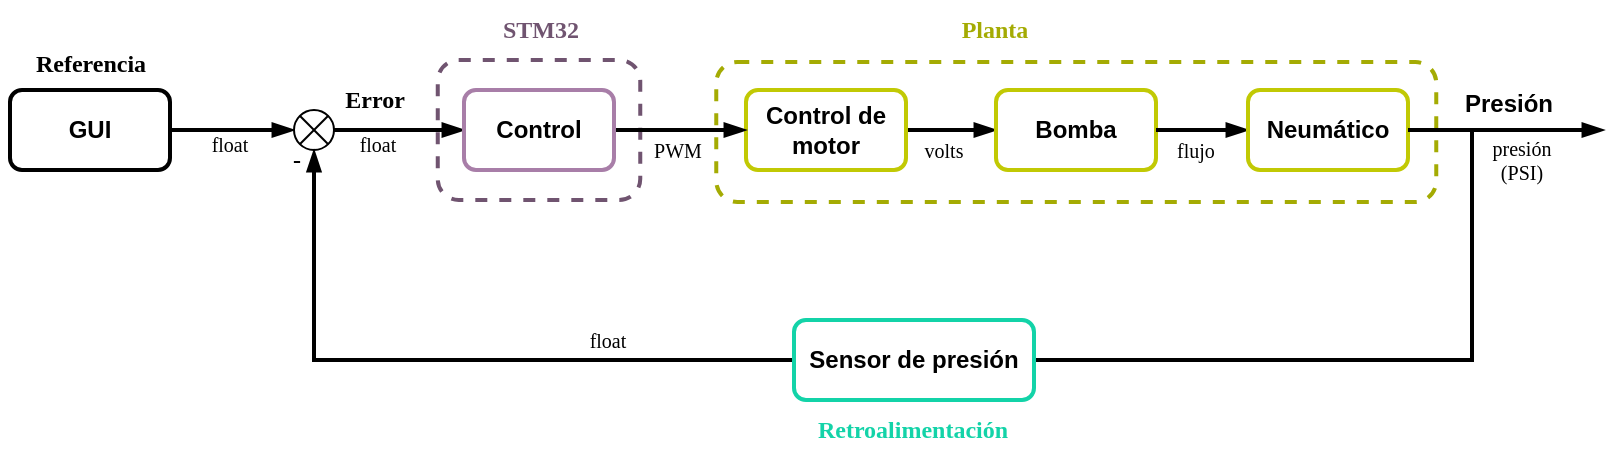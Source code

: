 <mxfile version="20.2.3" type="device" pages="2"><diagram id="Qm16Ai9kDn9GfH8aVvG9" name="Página-1"><mxGraphModel dx="931" dy="401" grid="0" gridSize="10" guides="1" tooltips="1" connect="1" arrows="1" fold="1" page="1" pageScale="1" pageWidth="827" pageHeight="1169" math="0" shadow="0"><root><mxCell id="0"/><mxCell id="1" parent="0"/><mxCell id="a2cnUPm3MBZ0LhRxrz8J-18" value="" style="rounded=1;whiteSpace=wrap;html=1;strokeWidth=2;dashed=1;strokeColor=#A4AB03;" parent="1" vertex="1"><mxGeometry x="366.13" y="61" width="360" height="70" as="geometry"/></mxCell><mxCell id="a2cnUPm3MBZ0LhRxrz8J-3" value="" style="rounded=1;whiteSpace=wrap;html=1;strokeWidth=2;dashed=1;strokeColor=#705470;" parent="1" vertex="1"><mxGeometry x="226.88" y="60" width="101.25" height="70" as="geometry"/></mxCell><mxCell id="2Qx-hXVOx3dqvqDf-om5-1" value="" style="endArrow=blockThin;html=1;rounded=0;endFill=1;strokeWidth=2;exitX=1;exitY=0.5;exitDx=0;exitDy=0;" parent="1" source="2Qx-hXVOx3dqvqDf-om5-18" edge="1"><mxGeometry width="50" height="50" relative="1" as="geometry"><mxPoint x="115" y="95" as="sourcePoint"/><mxPoint x="155" y="95" as="targetPoint"/></mxGeometry></mxCell><mxCell id="2Qx-hXVOx3dqvqDf-om5-15" style="edgeStyle=orthogonalEdgeStyle;rounded=0;orthogonalLoop=1;jettySize=auto;html=1;entryX=0;entryY=0.5;entryDx=0;entryDy=0;endArrow=blockThin;endFill=1;exitX=1;exitY=0.5;exitDx=0;exitDy=0;strokeWidth=2;" parent="1" source="2Qx-hXVOx3dqvqDf-om5-2" target="2Qx-hXVOx3dqvqDf-om5-6" edge="1"><mxGeometry relative="1" as="geometry"><mxPoint x="425" y="95" as="sourcePoint"/></mxGeometry></mxCell><mxCell id="2Qx-hXVOx3dqvqDf-om5-2" value="Control de motor" style="rounded=1;whiteSpace=wrap;html=1;strokeWidth=2;fontStyle=1;strokeColor=#C1C904;" parent="1" vertex="1"><mxGeometry x="381" y="75" width="80" height="40" as="geometry"/></mxCell><mxCell id="2Qx-hXVOx3dqvqDf-om5-3" value="" style="shape=sumEllipse;perimeter=ellipsePerimeter;whiteSpace=wrap;html=1;backgroundOutline=1;fontSize=19;" parent="1" vertex="1"><mxGeometry x="155" y="85" width="20" height="20" as="geometry"/></mxCell><mxCell id="2Qx-hXVOx3dqvqDf-om5-4" value="" style="endArrow=blockThin;html=1;rounded=0;endFill=1;exitX=1;exitY=0.5;exitDx=0;exitDy=0;entryX=0;entryY=0.5;entryDx=0;entryDy=0;strokeWidth=2;" parent="1" source="2Qx-hXVOx3dqvqDf-om5-3" target="2Qx-hXVOx3dqvqDf-om5-24" edge="1"><mxGeometry width="50" height="50" relative="1" as="geometry"><mxPoint x="175" y="94.84" as="sourcePoint"/><mxPoint x="215" y="94.84" as="targetPoint"/><Array as="points"/></mxGeometry></mxCell><mxCell id="2Qx-hXVOx3dqvqDf-om5-6" value="Bomba" style="rounded=1;whiteSpace=wrap;html=1;strokeWidth=2;fontStyle=1;strokeColor=#C1C904;" parent="1" vertex="1"><mxGeometry x="506" y="75" width="80" height="40" as="geometry"/></mxCell><mxCell id="2Qx-hXVOx3dqvqDf-om5-7" value="" style="endArrow=blockThin;html=1;rounded=0;endFill=1;strokeWidth=2;exitX=1;exitY=0.5;exitDx=0;exitDy=0;entryX=0;entryY=0.5;entryDx=0;entryDy=0;" parent="1" source="2Qx-hXVOx3dqvqDf-om5-6" target="a2cnUPm3MBZ0LhRxrz8J-7" edge="1"><mxGeometry width="50" height="50" relative="1" as="geometry"><mxPoint x="555" y="95.1" as="sourcePoint"/><mxPoint x="575" y="95" as="targetPoint"/></mxGeometry></mxCell><mxCell id="2Qx-hXVOx3dqvqDf-om5-10" style="edgeStyle=orthogonalEdgeStyle;rounded=0;orthogonalLoop=1;jettySize=auto;html=1;exitX=0;exitY=0.5;exitDx=0;exitDy=0;entryX=0.5;entryY=1;entryDx=0;entryDy=0;endArrow=blockThin;endFill=1;strokeWidth=2;" parent="1" source="2Qx-hXVOx3dqvqDf-om5-8" target="2Qx-hXVOx3dqvqDf-om5-3" edge="1"><mxGeometry relative="1" as="geometry"/></mxCell><mxCell id="2Qx-hXVOx3dqvqDf-om5-27" style="edgeStyle=orthogonalEdgeStyle;rounded=0;orthogonalLoop=1;jettySize=auto;html=1;exitX=1;exitY=0.5;exitDx=0;exitDy=0;endArrow=none;endFill=0;strokeWidth=2;" parent="1" source="2Qx-hXVOx3dqvqDf-om5-8" edge="1"><mxGeometry relative="1" as="geometry"><mxPoint x="685" y="95" as="targetPoint"/><Array as="points"><mxPoint x="744" y="210"/><mxPoint x="744" y="95"/></Array></mxGeometry></mxCell><mxCell id="2Qx-hXVOx3dqvqDf-om5-8" value="Sensor de presión" style="rounded=1;whiteSpace=wrap;html=1;strokeWidth=2;fontStyle=1;strokeColor=#13D3A8;" parent="1" vertex="1"><mxGeometry x="405" y="190" width="120" height="40" as="geometry"/></mxCell><mxCell id="2Qx-hXVOx3dqvqDf-om5-18" value="GUI" style="rounded=1;whiteSpace=wrap;html=1;strokeWidth=2;fontStyle=1" parent="1" vertex="1"><mxGeometry x="13" y="75" width="80" height="40" as="geometry"/></mxCell><mxCell id="2Qx-hXVOx3dqvqDf-om5-20" value="Presión" style="text;html=1;align=center;verticalAlign=middle;resizable=0;points=[];autosize=1;strokeColor=none;fillColor=none;fontStyle=1" parent="1" vertex="1"><mxGeometry x="727" y="67" width="70" height="30" as="geometry"/></mxCell><mxCell id="2Qx-hXVOx3dqvqDf-om5-21" value="Referencia" style="text;html=1;align=center;verticalAlign=middle;resizable=0;points=[];autosize=1;strokeColor=none;fillColor=none;fontFamily=Tahoma;fontStyle=1" parent="1" vertex="1"><mxGeometry x="8" y="47" width="90" height="30" as="geometry"/></mxCell><mxCell id="2Qx-hXVOx3dqvqDf-om5-22" value="Error" style="text;html=1;align=center;verticalAlign=middle;resizable=0;points=[];autosize=1;strokeColor=none;fillColor=none;fontFamily=Tahoma;fontStyle=1" parent="1" vertex="1"><mxGeometry x="171" y="67" width="48" height="26" as="geometry"/></mxCell><mxCell id="2Qx-hXVOx3dqvqDf-om5-28" style="edgeStyle=orthogonalEdgeStyle;rounded=0;orthogonalLoop=1;jettySize=auto;html=1;exitX=1;exitY=0.5;exitDx=0;exitDy=0;entryX=0;entryY=0.5;entryDx=0;entryDy=0;endArrow=blockThin;endFill=1;strokeWidth=2;" parent="1" source="2Qx-hXVOx3dqvqDf-om5-24" target="2Qx-hXVOx3dqvqDf-om5-2" edge="1"><mxGeometry relative="1" as="geometry"/></mxCell><mxCell id="2Qx-hXVOx3dqvqDf-om5-24" value="Control" style="rounded=1;whiteSpace=wrap;html=1;strokeWidth=2;fontStyle=1;strokeColor=#A87EA8;" parent="1" vertex="1"><mxGeometry x="240" y="75" width="75" height="40" as="geometry"/></mxCell><mxCell id="a2cnUPm3MBZ0LhRxrz8J-5" value="STM32" style="text;html=1;align=center;verticalAlign=middle;resizable=0;points=[];autosize=1;strokeColor=none;fillColor=none;fontFamily=Tahoma;fontStyle=1;fontColor=#705470;" parent="1" vertex="1"><mxGeometry x="247.5" y="30" width="60" height="30" as="geometry"/></mxCell><mxCell id="a2cnUPm3MBZ0LhRxrz8J-7" value="Neumático" style="rounded=1;whiteSpace=wrap;html=1;strokeWidth=2;fontStyle=1;strokeColor=#C1C904;" parent="1" vertex="1"><mxGeometry x="632" y="75" width="80" height="40" as="geometry"/></mxCell><mxCell id="a2cnUPm3MBZ0LhRxrz8J-17" value="" style="endArrow=blockThin;html=1;rounded=0;endFill=1;strokeWidth=2;exitX=1;exitY=0.5;exitDx=0;exitDy=0;" parent="1" source="a2cnUPm3MBZ0LhRxrz8J-7" edge="1"><mxGeometry width="50" height="50" relative="1" as="geometry"><mxPoint x="655" y="119.97" as="sourcePoint"/><mxPoint x="810" y="95" as="targetPoint"/></mxGeometry></mxCell><mxCell id="a2cnUPm3MBZ0LhRxrz8J-19" value="Planta" style="text;html=1;align=center;verticalAlign=middle;resizable=0;points=[];autosize=1;strokeColor=none;fillColor=none;fontFamily=Tahoma;fontStyle=1;fontColor=#A4AB03;" parent="1" vertex="1"><mxGeometry x="475" y="30" width="60" height="30" as="geometry"/></mxCell><mxCell id="a2cnUPm3MBZ0LhRxrz8J-20" value="Retroalimentación" style="text;html=1;align=center;verticalAlign=middle;resizable=0;points=[];autosize=1;strokeColor=none;fillColor=none;fontFamily=Tahoma;fontStyle=1;fontColor=#13D3A8;" parent="1" vertex="1"><mxGeometry x="399" y="230" width="130" height="30" as="geometry"/></mxCell><mxCell id="a2cnUPm3MBZ0LhRxrz8J-21" value="-" style="text;html=1;align=center;verticalAlign=middle;resizable=0;points=[];autosize=1;strokeColor=none;fillColor=none;fontFamily=Tahoma;fontStyle=1" parent="1" vertex="1"><mxGeometry x="141" y="95" width="30" height="30" as="geometry"/></mxCell><mxCell id="vkhEgLnLkQiEUcB35l6g-1" value="float" style="text;html=1;strokeColor=none;fillColor=none;align=center;verticalAlign=middle;whiteSpace=wrap;rounded=0;fontStyle=0;fontSize=10;fontFamily=Verdana;" parent="1" vertex="1"><mxGeometry x="93" y="87" width="60" height="30" as="geometry"/></mxCell><mxCell id="vkhEgLnLkQiEUcB35l6g-2" value="float" style="text;html=1;strokeColor=none;fillColor=none;align=center;verticalAlign=middle;whiteSpace=wrap;rounded=0;fontStyle=0;fontSize=10;fontFamily=Verdana;" parent="1" vertex="1"><mxGeometry x="166.88" y="87" width="60" height="30" as="geometry"/></mxCell><mxCell id="vkhEgLnLkQiEUcB35l6g-3" value="PWM" style="text;html=1;strokeColor=none;fillColor=none;align=center;verticalAlign=middle;whiteSpace=wrap;rounded=0;fontStyle=0;fontSize=10;fontFamily=Verdana;" parent="1" vertex="1"><mxGeometry x="316.5" y="90" width="60" height="30" as="geometry"/></mxCell><mxCell id="vkhEgLnLkQiEUcB35l6g-4" value="volts" style="text;html=1;strokeColor=none;fillColor=none;align=center;verticalAlign=middle;whiteSpace=wrap;rounded=0;fontStyle=0;fontSize=10;fontFamily=Verdana;" parent="1" vertex="1"><mxGeometry x="450" y="96.5" width="60" height="17" as="geometry"/></mxCell><mxCell id="vkhEgLnLkQiEUcB35l6g-5" value="flujo" style="text;html=1;strokeColor=none;fillColor=none;align=center;verticalAlign=middle;whiteSpace=wrap;rounded=0;fontStyle=0;fontSize=10;fontFamily=Verdana;" parent="1" vertex="1"><mxGeometry x="576" y="90" width="60" height="30" as="geometry"/></mxCell><mxCell id="vkhEgLnLkQiEUcB35l6g-6" value="presión&lt;br&gt;(PSI)" style="text;html=1;strokeColor=none;fillColor=none;align=center;verticalAlign=middle;whiteSpace=wrap;rounded=0;fontStyle=0;fontSize=10;fontFamily=Verdana;" parent="1" vertex="1"><mxGeometry x="739" y="95" width="60" height="30" as="geometry"/></mxCell><mxCell id="vkhEgLnLkQiEUcB35l6g-7" value="float" style="text;html=1;strokeColor=none;fillColor=none;align=center;verticalAlign=middle;whiteSpace=wrap;rounded=0;fontStyle=0;fontSize=10;fontFamily=Verdana;" parent="1" vertex="1"><mxGeometry x="282" y="185" width="60" height="30" as="geometry"/></mxCell></root></mxGraphModel></diagram><diagram id="eJUAuKgHEO6fIL6UWya0" name="Diagrama de flujo"><mxGraphModel dx="2980" dy="1282" grid="1" gridSize="10" guides="1" tooltips="1" connect="1" arrows="1" fold="1" page="1" pageScale="1" pageWidth="827" pageHeight="1169" math="0" shadow="0"><root><mxCell id="0"/><mxCell id="1" parent="0"/><mxCell id="GYi1lg3iRMYWfuYKlWBZ-1" style="edgeStyle=orthogonalEdgeStyle;rounded=0;orthogonalLoop=1;jettySize=auto;html=1;entryX=0.5;entryY=0;entryDx=0;entryDy=0;fontFamily=Verdana;fontSize=10;strokeWidth=2;" edge="1" parent="1" source="GYi1lg3iRMYWfuYKlWBZ-2" target="GYi1lg3iRMYWfuYKlWBZ-4"><mxGeometry relative="1" as="geometry"/></mxCell><mxCell id="GYi1lg3iRMYWfuYKlWBZ-2" value="Inicio" style="ellipse;whiteSpace=wrap;html=1;strokeWidth=2;fontFamily=Helvetica;fontSize=12;fontStyle=1;fillColor=#e1d5e7;strokeColor=#9673a6;" vertex="1" parent="1"><mxGeometry x="279.5" y="140" width="81" height="40" as="geometry"/></mxCell><mxCell id="GYi1lg3iRMYWfuYKlWBZ-3" style="edgeStyle=orthogonalEdgeStyle;rounded=0;orthogonalLoop=1;jettySize=auto;html=1;exitX=0.5;exitY=1;exitDx=0;exitDy=0;entryX=0.5;entryY=0;entryDx=0;entryDy=0;fontFamily=Verdana;fontSize=10;strokeWidth=2;" edge="1" parent="1" source="GYi1lg3iRMYWfuYKlWBZ-4" target="GYi1lg3iRMYWfuYKlWBZ-6"><mxGeometry relative="1" as="geometry"/></mxCell><mxCell id="GYi1lg3iRMYWfuYKlWBZ-4" value="Ingreso de la referencia por medio del GUI" style="shape=parallelogram;perimeter=parallelogramPerimeter;whiteSpace=wrap;html=1;fixedSize=1;strokeWidth=2;fontFamily=Helvetica;fontSize=12;fontStyle=1;size=10.5;fillColor=#ffe6cc;strokeColor=#d79b00;" vertex="1" parent="1"><mxGeometry x="242.5" y="220" width="155" height="60" as="geometry"/></mxCell><mxCell id="GYi1lg3iRMYWfuYKlWBZ-5" style="edgeStyle=orthogonalEdgeStyle;rounded=0;orthogonalLoop=1;jettySize=auto;html=1;entryX=0.5;entryY=0;entryDx=0;entryDy=0;fontFamily=Verdana;fontSize=10;strokeWidth=2;" edge="1" parent="1" source="GYi1lg3iRMYWfuYKlWBZ-6" target="GYi1lg3iRMYWfuYKlWBZ-11"><mxGeometry relative="1" as="geometry"/></mxCell><mxCell id="GYi1lg3iRMYWfuYKlWBZ-6" value="Comparación de la referencia con la lectura del sensor de presión (retroalimentación)" style="rounded=1;whiteSpace=wrap;html=1;strokeWidth=2;fontStyle=1;fillColor=#d5e8d4;strokeColor=#82b366;" vertex="1" parent="1"><mxGeometry x="240" y="320" width="160" height="70" as="geometry"/></mxCell><mxCell id="GYi1lg3iRMYWfuYKlWBZ-7" value="" style="edgeStyle=orthogonalEdgeStyle;rounded=0;orthogonalLoop=1;jettySize=auto;html=1;fontFamily=Verdana;fontSize=10;strokeWidth=2;" edge="1" parent="1" source="GYi1lg3iRMYWfuYKlWBZ-8" target="GYi1lg3iRMYWfuYKlWBZ-21"><mxGeometry relative="1" as="geometry"/></mxCell><mxCell id="GYi1lg3iRMYWfuYKlWBZ-8" value="Activación del control de la bomba" style="rounded=1;whiteSpace=wrap;html=1;strokeWidth=2;fontStyle=1;fillColor=#d5e8d4;strokeColor=#82b366;" vertex="1" parent="1"><mxGeometry x="501.5" y="599" width="105" height="70" as="geometry"/></mxCell><mxCell id="GYi1lg3iRMYWfuYKlWBZ-9" style="edgeStyle=orthogonalEdgeStyle;rounded=0;orthogonalLoop=1;jettySize=auto;html=1;entryX=0.5;entryY=0;entryDx=0;entryDy=0;fontFamily=Verdana;fontSize=10;strokeWidth=2;" edge="1" parent="1" source="GYi1lg3iRMYWfuYKlWBZ-11" target="GYi1lg3iRMYWfuYKlWBZ-14"><mxGeometry relative="1" as="geometry"/></mxCell><mxCell id="GYi1lg3iRMYWfuYKlWBZ-10" style="edgeStyle=orthogonalEdgeStyle;rounded=0;orthogonalLoop=1;jettySize=auto;html=1;entryX=0;entryY=0.5;entryDx=0;entryDy=0;fontFamily=Verdana;fontSize=10;strokeWidth=2;" edge="1" parent="1" source="GYi1lg3iRMYWfuYKlWBZ-11" target="GYi1lg3iRMYWfuYKlWBZ-8"><mxGeometry relative="1" as="geometry"/></mxCell><mxCell id="GYi1lg3iRMYWfuYKlWBZ-11" value="&lt;b&gt;La referencia es &lt;br&gt;menor a la lectura&lt;/b&gt;" style="rhombus;whiteSpace=wrap;html=1;strokeWidth=2;fontFamily=Helvetica;fontSize=12;fillColor=#dae8fc;strokeColor=#6c8ebf;" vertex="1" parent="1"><mxGeometry x="240" y="466" width="160" height="90" as="geometry"/></mxCell><mxCell id="GYi1lg3iRMYWfuYKlWBZ-12" style="edgeStyle=orthogonalEdgeStyle;rounded=0;orthogonalLoop=1;jettySize=auto;html=1;fontFamily=Verdana;fontSize=10;strokeWidth=2;" edge="1" parent="1" source="GYi1lg3iRMYWfuYKlWBZ-14" target="GYi1lg3iRMYWfuYKlWBZ-15"><mxGeometry relative="1" as="geometry"/></mxCell><mxCell id="GYi1lg3iRMYWfuYKlWBZ-13" style="edgeStyle=orthogonalEdgeStyle;rounded=0;orthogonalLoop=1;jettySize=auto;html=1;entryX=0.5;entryY=1;entryDx=0;entryDy=0;fontFamily=Verdana;fontSize=10;strokeWidth=2;" edge="1" parent="1" source="GYi1lg3iRMYWfuYKlWBZ-14" target="GYi1lg3iRMYWfuYKlWBZ-8"><mxGeometry relative="1" as="geometry"/></mxCell><mxCell id="GYi1lg3iRMYWfuYKlWBZ-14" value="&lt;b&gt;La referencia es &lt;br&gt;mayor a la lectura&lt;/b&gt;" style="rhombus;whiteSpace=wrap;html=1;strokeWidth=2;fontFamily=Helvetica;fontSize=12;fillColor=#dae8fc;strokeColor=#6c8ebf;" vertex="1" parent="1"><mxGeometry x="240" y="668" width="160" height="90" as="geometry"/></mxCell><mxCell id="GYi1lg3iRMYWfuYKlWBZ-15" value="FIN" style="ellipse;whiteSpace=wrap;html=1;strokeWidth=2;fontFamily=Helvetica;fontSize=12;fontStyle=1;fillColor=#e1d5e7;strokeColor=#9673a6;" vertex="1" parent="1"><mxGeometry x="279.5" y="837" width="81" height="40" as="geometry"/></mxCell><mxCell id="GYi1lg3iRMYWfuYKlWBZ-16" value="Sí" style="text;html=1;align=center;verticalAlign=middle;resizable=0;points=[];autosize=1;strokeColor=none;fillColor=none;fontSize=12;fontFamily=Helvetica;fontColor=#000000;fontStyle=1" vertex="1" parent="1"><mxGeometry x="396" y="486" width="30" height="30" as="geometry"/></mxCell><mxCell id="GYi1lg3iRMYWfuYKlWBZ-17" value="Sí" style="text;html=1;align=center;verticalAlign=middle;resizable=0;points=[];autosize=1;strokeColor=none;fillColor=none;fontSize=12;fontFamily=Helvetica;fontColor=#000000;fontStyle=1" vertex="1" parent="1"><mxGeometry x="396" y="688" width="30" height="30" as="geometry"/></mxCell><mxCell id="GYi1lg3iRMYWfuYKlWBZ-18" value="No" style="text;html=1;align=center;verticalAlign=middle;resizable=0;points=[];autosize=1;strokeColor=none;fillColor=none;fontSize=12;fontFamily=Helvetica;fontColor=#000000;fontStyle=1" vertex="1" parent="1"><mxGeometry x="284" y="545" width="40" height="30" as="geometry"/></mxCell><mxCell id="GYi1lg3iRMYWfuYKlWBZ-19" value="No" style="text;html=1;align=center;verticalAlign=middle;resizable=0;points=[];autosize=1;strokeColor=none;fillColor=none;fontSize=12;fontFamily=Helvetica;fontColor=#000000;fontStyle=1" vertex="1" parent="1"><mxGeometry x="284" y="749" width="40" height="30" as="geometry"/></mxCell><mxCell id="GYi1lg3iRMYWfuYKlWBZ-20" value="" style="edgeStyle=orthogonalEdgeStyle;rounded=0;orthogonalLoop=1;jettySize=auto;html=1;fontFamily=Verdana;fontSize=10;strokeWidth=2;" edge="1" parent="1" source="GYi1lg3iRMYWfuYKlWBZ-21" target="GYi1lg3iRMYWfuYKlWBZ-23"><mxGeometry relative="1" as="geometry"/></mxCell><mxCell id="GYi1lg3iRMYWfuYKlWBZ-21" value="Envío de presión de los neumáticos por CAN transceiver" style="rounded=1;whiteSpace=wrap;html=1;strokeWidth=2;fontStyle=1;fillColor=#d5e8d4;strokeColor=#82b366;" vertex="1" parent="1"><mxGeometry x="474" y="457" width="160" height="70" as="geometry"/></mxCell><mxCell id="GYi1lg3iRMYWfuYKlWBZ-22" style="edgeStyle=orthogonalEdgeStyle;rounded=0;orthogonalLoop=1;jettySize=auto;html=1;fontFamily=Verdana;fontSize=10;strokeWidth=2;" edge="1" parent="1"><mxGeometry relative="1" as="geometry"><mxPoint x="320" y="300" as="targetPoint"/><mxPoint x="555" y="310" as="sourcePoint"/><Array as="points"><mxPoint x="555" y="320"/><mxPoint x="555" y="300"/></Array></mxGeometry></mxCell><mxCell id="GYi1lg3iRMYWfuYKlWBZ-23" value="Display de los datos en dashboard remoto" style="rounded=1;whiteSpace=wrap;html=1;strokeWidth=2;fontStyle=1;fillColor=#d5e8d4;strokeColor=#82b366;" vertex="1" parent="1"><mxGeometry x="474" y="320" width="160" height="70" as="geometry"/></mxCell></root></mxGraphModel></diagram></mxfile>